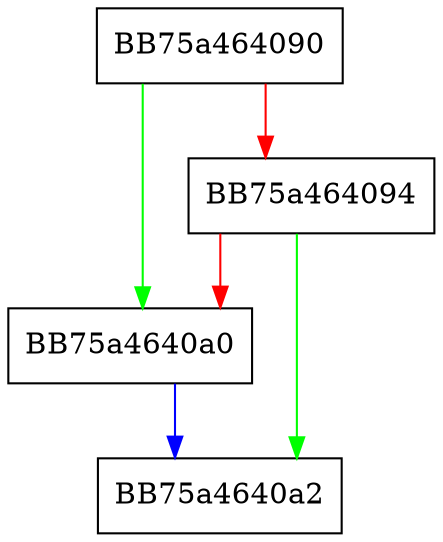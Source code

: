 digraph isFatalError {
  node [shape="box"];
  graph [splines=ortho];
  BB75a464090 -> BB75a4640a0 [color="green"];
  BB75a464090 -> BB75a464094 [color="red"];
  BB75a464094 -> BB75a4640a2 [color="green"];
  BB75a464094 -> BB75a4640a0 [color="red"];
  BB75a4640a0 -> BB75a4640a2 [color="blue"];
}